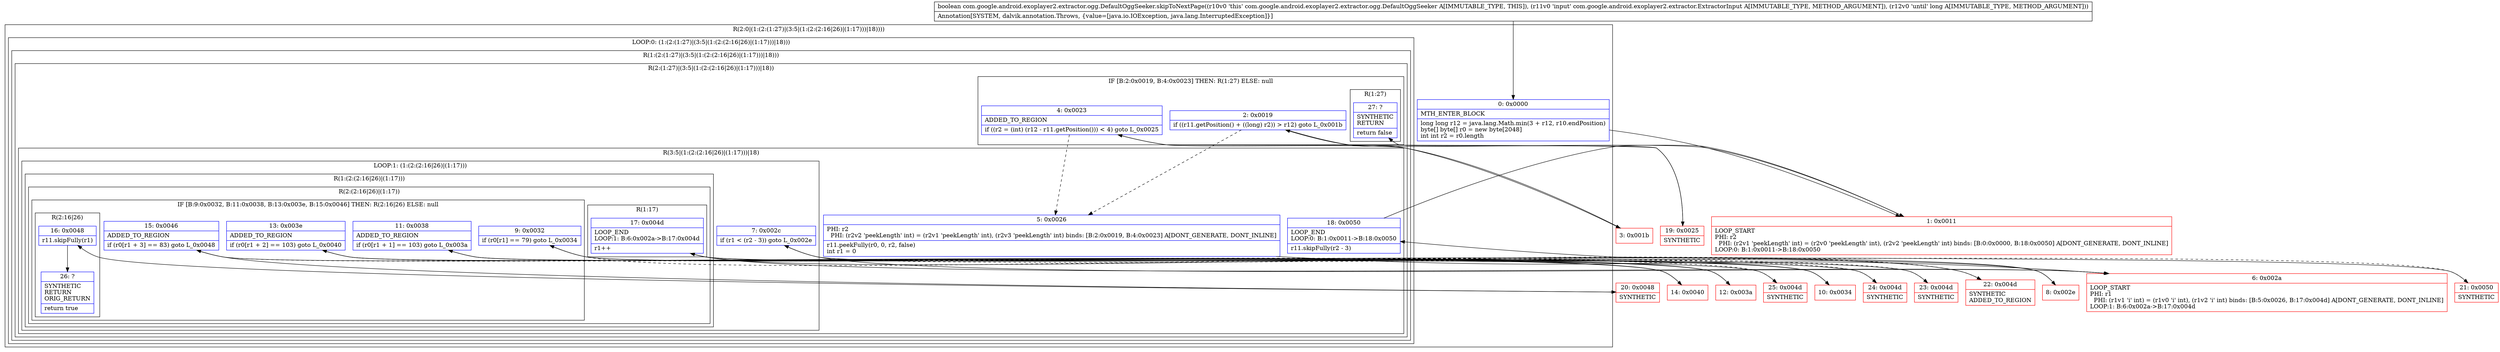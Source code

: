 digraph "CFG forcom.google.android.exoplayer2.extractor.ogg.DefaultOggSeeker.skipToNextPage(Lcom\/google\/android\/exoplayer2\/extractor\/ExtractorInput;J)Z" {
subgraph cluster_Region_1833285109 {
label = "R(2:0|(1:(2:(1:27)|(3:5|(1:(2:(2:16|26)|(1:17)))|18))))";
node [shape=record,color=blue];
Node_0 [shape=record,label="{0\:\ 0x0000|MTH_ENTER_BLOCK\l|long long r12 = java.lang.Math.min(3 + r12, r10.endPosition)\lbyte[] byte[] r0 = new byte[2048]\lint int r2 = r0.length\l}"];
subgraph cluster_LoopRegion_1924957621 {
label = "LOOP:0: (1:(2:(1:27)|(3:5|(1:(2:(2:16|26)|(1:17)))|18)))";
node [shape=record,color=blue];
subgraph cluster_Region_309590781 {
label = "R(1:(2:(1:27)|(3:5|(1:(2:(2:16|26)|(1:17)))|18)))";
node [shape=record,color=blue];
subgraph cluster_Region_306639029 {
label = "R(2:(1:27)|(3:5|(1:(2:(2:16|26)|(1:17)))|18))";
node [shape=record,color=blue];
subgraph cluster_IfRegion_1555079329 {
label = "IF [B:2:0x0019, B:4:0x0023] THEN: R(1:27) ELSE: null";
node [shape=record,color=blue];
Node_2 [shape=record,label="{2\:\ 0x0019|if ((r11.getPosition() + ((long) r2)) \> r12) goto L_0x001b\l}"];
Node_4 [shape=record,label="{4\:\ 0x0023|ADDED_TO_REGION\l|if ((r2 = (int) (r12 \- r11.getPosition())) \< 4) goto L_0x0025\l}"];
subgraph cluster_Region_1606426083 {
label = "R(1:27)";
node [shape=record,color=blue];
Node_27 [shape=record,label="{27\:\ ?|SYNTHETIC\lRETURN\l|return false\l}"];
}
}
subgraph cluster_Region_76314360 {
label = "R(3:5|(1:(2:(2:16|26)|(1:17)))|18)";
node [shape=record,color=blue];
Node_5 [shape=record,label="{5\:\ 0x0026|PHI: r2 \l  PHI: (r2v2 'peekLength' int) = (r2v1 'peekLength' int), (r2v3 'peekLength' int) binds: [B:2:0x0019, B:4:0x0023] A[DONT_GENERATE, DONT_INLINE]\l|r11.peekFully(r0, 0, r2, false)\lint r1 = 0\l}"];
subgraph cluster_LoopRegion_747575786 {
label = "LOOP:1: (1:(2:(2:16|26)|(1:17)))";
node [shape=record,color=blue];
Node_7 [shape=record,label="{7\:\ 0x002c|if (r1 \< (r2 \- 3)) goto L_0x002e\l}"];
subgraph cluster_Region_1229433475 {
label = "R(1:(2:(2:16|26)|(1:17)))";
node [shape=record,color=blue];
subgraph cluster_Region_1148065092 {
label = "R(2:(2:16|26)|(1:17))";
node [shape=record,color=blue];
subgraph cluster_IfRegion_1822815126 {
label = "IF [B:9:0x0032, B:11:0x0038, B:13:0x003e, B:15:0x0046] THEN: R(2:16|26) ELSE: null";
node [shape=record,color=blue];
Node_9 [shape=record,label="{9\:\ 0x0032|if (r0[r1] == 79) goto L_0x0034\l}"];
Node_11 [shape=record,label="{11\:\ 0x0038|ADDED_TO_REGION\l|if (r0[r1 + 1] == 103) goto L_0x003a\l}"];
Node_13 [shape=record,label="{13\:\ 0x003e|ADDED_TO_REGION\l|if (r0[r1 + 2] == 103) goto L_0x0040\l}"];
Node_15 [shape=record,label="{15\:\ 0x0046|ADDED_TO_REGION\l|if (r0[r1 + 3] == 83) goto L_0x0048\l}"];
subgraph cluster_Region_314540688 {
label = "R(2:16|26)";
node [shape=record,color=blue];
Node_16 [shape=record,label="{16\:\ 0x0048|r11.skipFully(r1)\l}"];
Node_26 [shape=record,label="{26\:\ ?|SYNTHETIC\lRETURN\lORIG_RETURN\l|return true\l}"];
}
}
subgraph cluster_Region_1969422706 {
label = "R(1:17)";
node [shape=record,color=blue];
Node_17 [shape=record,label="{17\:\ 0x004d|LOOP_END\lLOOP:1: B:6:0x002a\-\>B:17:0x004d\l|r1++\l}"];
}
}
}
}
Node_18 [shape=record,label="{18\:\ 0x0050|LOOP_END\lLOOP:0: B:1:0x0011\-\>B:18:0x0050\l|r11.skipFully(r2 \- 3)\l}"];
}
}
}
}
}
Node_1 [shape=record,color=red,label="{1\:\ 0x0011|LOOP_START\lPHI: r2 \l  PHI: (r2v1 'peekLength' int) = (r2v0 'peekLength' int), (r2v2 'peekLength' int) binds: [B:0:0x0000, B:18:0x0050] A[DONT_GENERATE, DONT_INLINE]\lLOOP:0: B:1:0x0011\-\>B:18:0x0050\l}"];
Node_3 [shape=record,color=red,label="{3\:\ 0x001b}"];
Node_6 [shape=record,color=red,label="{6\:\ 0x002a|LOOP_START\lPHI: r1 \l  PHI: (r1v1 'i' int) = (r1v0 'i' int), (r1v2 'i' int) binds: [B:5:0x0026, B:17:0x004d] A[DONT_GENERATE, DONT_INLINE]\lLOOP:1: B:6:0x002a\-\>B:17:0x004d\l}"];
Node_8 [shape=record,color=red,label="{8\:\ 0x002e}"];
Node_10 [shape=record,color=red,label="{10\:\ 0x0034}"];
Node_12 [shape=record,color=red,label="{12\:\ 0x003a}"];
Node_14 [shape=record,color=red,label="{14\:\ 0x0040}"];
Node_19 [shape=record,color=red,label="{19\:\ 0x0025|SYNTHETIC\l}"];
Node_20 [shape=record,color=red,label="{20\:\ 0x0048|SYNTHETIC\l}"];
Node_21 [shape=record,color=red,label="{21\:\ 0x0050|SYNTHETIC\l}"];
Node_22 [shape=record,color=red,label="{22\:\ 0x004d|SYNTHETIC\lADDED_TO_REGION\l}"];
Node_23 [shape=record,color=red,label="{23\:\ 0x004d|SYNTHETIC\l}"];
Node_24 [shape=record,color=red,label="{24\:\ 0x004d|SYNTHETIC\l}"];
Node_25 [shape=record,color=red,label="{25\:\ 0x004d|SYNTHETIC\l}"];
MethodNode[shape=record,label="{boolean com.google.android.exoplayer2.extractor.ogg.DefaultOggSeeker.skipToNextPage((r10v0 'this' com.google.android.exoplayer2.extractor.ogg.DefaultOggSeeker A[IMMUTABLE_TYPE, THIS]), (r11v0 'input' com.google.android.exoplayer2.extractor.ExtractorInput A[IMMUTABLE_TYPE, METHOD_ARGUMENT]), (r12v0 'until' long A[IMMUTABLE_TYPE, METHOD_ARGUMENT]))  | Annotation[SYSTEM, dalvik.annotation.Throws, \{value=[java.io.IOException, java.lang.InterruptedException]\}]\l}"];
MethodNode -> Node_0;
Node_0 -> Node_1;
Node_2 -> Node_3;
Node_2 -> Node_5[style=dashed];
Node_4 -> Node_5[style=dashed];
Node_4 -> Node_19;
Node_5 -> Node_6;
Node_7 -> Node_8;
Node_7 -> Node_21[style=dashed];
Node_9 -> Node_10;
Node_9 -> Node_22[style=dashed];
Node_11 -> Node_12;
Node_11 -> Node_23[style=dashed];
Node_13 -> Node_14;
Node_13 -> Node_24[style=dashed];
Node_15 -> Node_20;
Node_15 -> Node_25[style=dashed];
Node_16 -> Node_26;
Node_17 -> Node_6;
Node_18 -> Node_1;
Node_1 -> Node_2;
Node_3 -> Node_4;
Node_6 -> Node_7;
Node_8 -> Node_9;
Node_10 -> Node_11;
Node_12 -> Node_13;
Node_14 -> Node_15;
Node_19 -> Node_27;
Node_20 -> Node_16;
Node_21 -> Node_18;
Node_22 -> Node_17;
Node_23 -> Node_17;
Node_24 -> Node_17;
Node_25 -> Node_17;
}

